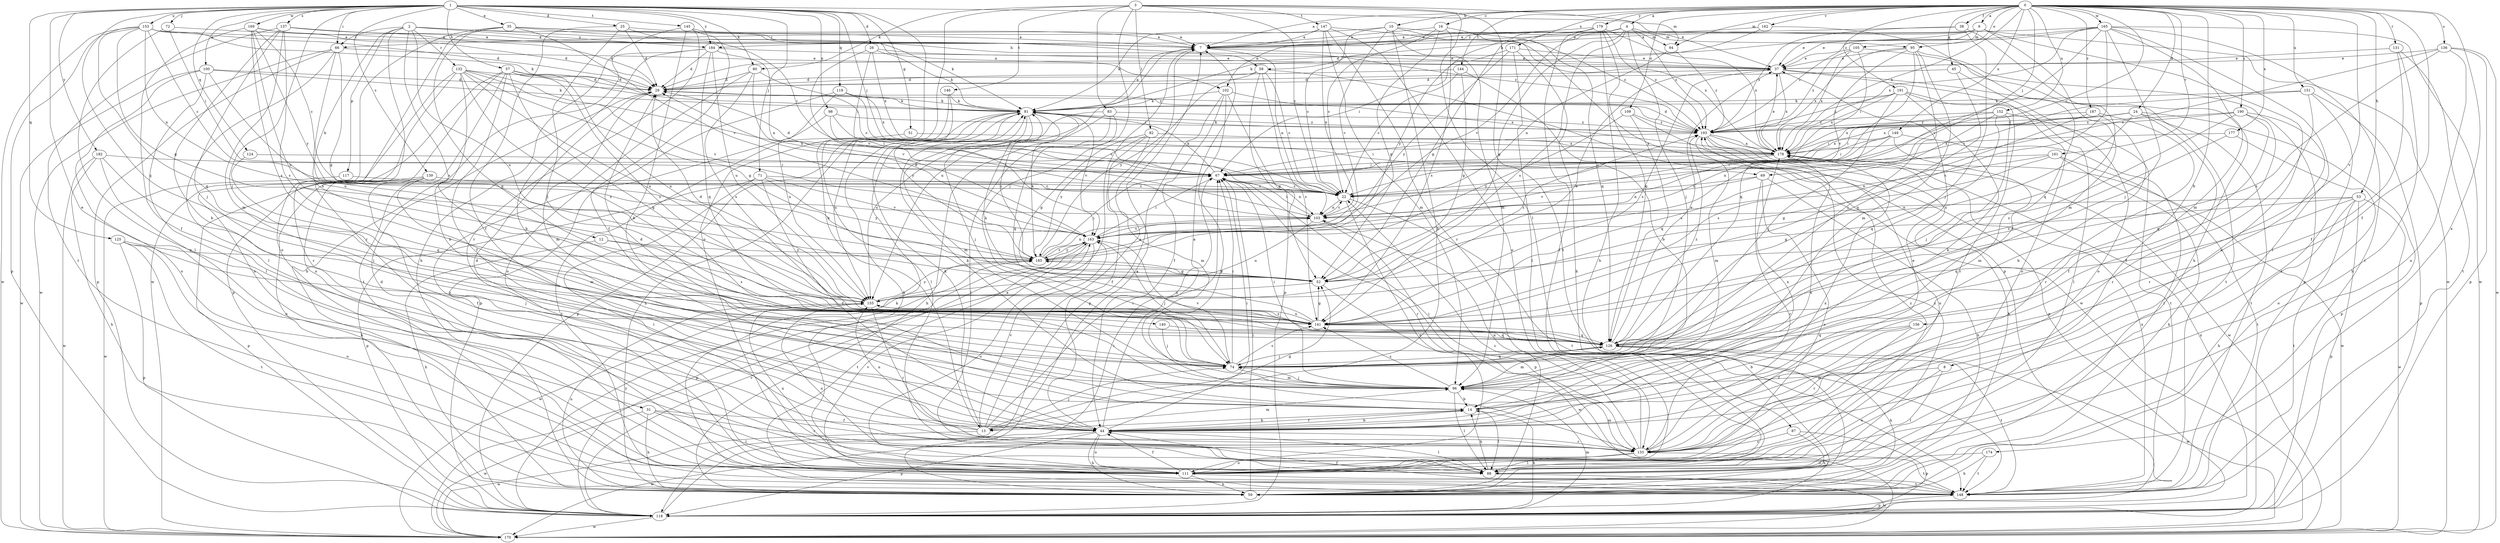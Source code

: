 strict digraph  {
0;
1;
2;
3;
4;
6;
7;
8;
10;
12;
13;
14;
16;
22;
24;
25;
26;
29;
31;
35;
37;
38;
44;
45;
51;
52;
53;
57;
58;
59;
66;
67;
69;
71;
72;
74;
80;
81;
82;
83;
87;
88;
94;
95;
96;
98;
100;
102;
103;
105;
109;
111;
117;
118;
119;
124;
125;
126;
131;
132;
133;
136;
137;
139;
140;
141;
144;
145;
146;
147;
148;
149;
151;
152;
153;
155;
156;
161;
162;
163;
165;
169;
170;
171;
174;
177;
178;
179;
182;
184;
185;
187;
190;
191;
193;
0 -> 4  [label=a];
0 -> 6  [label=a];
0 -> 7  [label=a];
0 -> 8  [label=b];
0 -> 10  [label=b];
0 -> 16  [label=c];
0 -> 22  [label=c];
0 -> 24  [label=d];
0 -> 38  [label=f];
0 -> 44  [label=f];
0 -> 45  [label=g];
0 -> 53  [label=h];
0 -> 69  [label=j];
0 -> 94  [label=m];
0 -> 105  [label=o];
0 -> 109  [label=o];
0 -> 131  [label=r];
0 -> 136  [label=s];
0 -> 144  [label=t];
0 -> 149  [label=u];
0 -> 151  [label=u];
0 -> 152  [label=u];
0 -> 156  [label=v];
0 -> 161  [label=v];
0 -> 162  [label=v];
0 -> 165  [label=w];
0 -> 171  [label=x];
0 -> 174  [label=x];
0 -> 177  [label=x];
0 -> 178  [label=x];
0 -> 179  [label=y];
0 -> 187  [label=z];
0 -> 190  [label=z];
0 -> 191  [label=z];
1 -> 25  [label=d];
1 -> 26  [label=d];
1 -> 31  [label=e];
1 -> 35  [label=e];
1 -> 37  [label=e];
1 -> 51  [label=g];
1 -> 57  [label=h];
1 -> 66  [label=i];
1 -> 69  [label=j];
1 -> 71  [label=j];
1 -> 72  [label=j];
1 -> 74  [label=j];
1 -> 80  [label=k];
1 -> 98  [label=n];
1 -> 100  [label=n];
1 -> 111  [label=o];
1 -> 119  [label=q];
1 -> 124  [label=q];
1 -> 125  [label=q];
1 -> 126  [label=q];
1 -> 137  [label=s];
1 -> 139  [label=s];
1 -> 145  [label=t];
1 -> 153  [label=u];
1 -> 169  [label=w];
1 -> 182  [label=y];
1 -> 184  [label=y];
2 -> 12  [label=b];
2 -> 58  [label=h];
2 -> 66  [label=i];
2 -> 102  [label=n];
2 -> 117  [label=p];
2 -> 132  [label=r];
2 -> 133  [label=r];
2 -> 140  [label=s];
2 -> 155  [label=u];
2 -> 184  [label=y];
3 -> 13  [label=b];
3 -> 22  [label=c];
3 -> 74  [label=j];
3 -> 80  [label=k];
3 -> 82  [label=l];
3 -> 83  [label=l];
3 -> 87  [label=l];
3 -> 94  [label=m];
3 -> 146  [label=t];
3 -> 147  [label=t];
3 -> 148  [label=t];
4 -> 7  [label=a];
4 -> 52  [label=g];
4 -> 74  [label=j];
4 -> 94  [label=m];
4 -> 95  [label=m];
4 -> 102  [label=n];
4 -> 141  [label=s];
4 -> 163  [label=v];
4 -> 193  [label=z];
6 -> 29  [label=d];
6 -> 37  [label=e];
6 -> 58  [label=h];
6 -> 95  [label=m];
6 -> 96  [label=m];
6 -> 111  [label=o];
6 -> 170  [label=w];
6 -> 184  [label=y];
7 -> 37  [label=e];
7 -> 103  [label=n];
7 -> 155  [label=u];
8 -> 88  [label=l];
8 -> 96  [label=m];
8 -> 111  [label=o];
10 -> 13  [label=b];
10 -> 22  [label=c];
10 -> 66  [label=i];
10 -> 96  [label=m];
10 -> 118  [label=p];
10 -> 163  [label=v];
10 -> 193  [label=z];
12 -> 59  [label=h];
12 -> 141  [label=s];
12 -> 185  [label=y];
13 -> 7  [label=a];
13 -> 29  [label=d];
13 -> 52  [label=g];
13 -> 67  [label=i];
13 -> 74  [label=j];
13 -> 81  [label=k];
13 -> 96  [label=m];
13 -> 155  [label=u];
13 -> 163  [label=v];
13 -> 170  [label=w];
14 -> 13  [label=b];
14 -> 44  [label=f];
14 -> 81  [label=k];
14 -> 88  [label=l];
14 -> 178  [label=x];
16 -> 7  [label=a];
16 -> 22  [label=c];
16 -> 52  [label=g];
16 -> 126  [label=q];
16 -> 141  [label=s];
22 -> 103  [label=n];
22 -> 111  [label=o];
22 -> 148  [label=t];
24 -> 67  [label=i];
24 -> 118  [label=p];
24 -> 133  [label=r];
24 -> 148  [label=t];
24 -> 155  [label=u];
24 -> 178  [label=x];
24 -> 193  [label=z];
25 -> 7  [label=a];
25 -> 29  [label=d];
25 -> 44  [label=f];
25 -> 67  [label=i];
25 -> 74  [label=j];
26 -> 37  [label=e];
26 -> 67  [label=i];
26 -> 81  [label=k];
26 -> 163  [label=v];
26 -> 178  [label=x];
29 -> 81  [label=k];
29 -> 96  [label=m];
31 -> 44  [label=f];
31 -> 59  [label=h];
31 -> 88  [label=l];
31 -> 133  [label=r];
31 -> 170  [label=w];
35 -> 7  [label=a];
35 -> 81  [label=k];
35 -> 111  [label=o];
35 -> 126  [label=q];
35 -> 163  [label=v];
35 -> 170  [label=w];
35 -> 193  [label=z];
37 -> 29  [label=d];
37 -> 111  [label=o];
37 -> 141  [label=s];
37 -> 148  [label=t];
37 -> 178  [label=x];
38 -> 7  [label=a];
38 -> 59  [label=h];
38 -> 74  [label=j];
38 -> 193  [label=z];
44 -> 7  [label=a];
44 -> 14  [label=b];
44 -> 59  [label=h];
44 -> 67  [label=i];
44 -> 88  [label=l];
44 -> 111  [label=o];
44 -> 118  [label=p];
44 -> 133  [label=r];
44 -> 170  [label=w];
44 -> 178  [label=x];
45 -> 29  [label=d];
45 -> 111  [label=o];
45 -> 126  [label=q];
51 -> 148  [label=t];
51 -> 178  [label=x];
52 -> 155  [label=u];
52 -> 170  [label=w];
52 -> 185  [label=y];
52 -> 193  [label=z];
53 -> 52  [label=g];
53 -> 59  [label=h];
53 -> 103  [label=n];
53 -> 118  [label=p];
53 -> 126  [label=q];
53 -> 148  [label=t];
53 -> 170  [label=w];
57 -> 29  [label=d];
57 -> 44  [label=f];
57 -> 111  [label=o];
57 -> 118  [label=p];
57 -> 126  [label=q];
57 -> 141  [label=s];
57 -> 148  [label=t];
57 -> 155  [label=u];
57 -> 193  [label=z];
58 -> 22  [label=c];
58 -> 29  [label=d];
58 -> 118  [label=p];
58 -> 141  [label=s];
58 -> 170  [label=w];
58 -> 185  [label=y];
59 -> 7  [label=a];
59 -> 22  [label=c];
59 -> 67  [label=i];
59 -> 155  [label=u];
66 -> 37  [label=e];
66 -> 52  [label=g];
66 -> 88  [label=l];
66 -> 118  [label=p];
66 -> 141  [label=s];
66 -> 170  [label=w];
67 -> 22  [label=c];
67 -> 29  [label=d];
67 -> 81  [label=k];
67 -> 103  [label=n];
67 -> 133  [label=r];
69 -> 22  [label=c];
69 -> 59  [label=h];
69 -> 103  [label=n];
69 -> 111  [label=o];
69 -> 133  [label=r];
71 -> 22  [label=c];
71 -> 44  [label=f];
71 -> 88  [label=l];
71 -> 118  [label=p];
71 -> 163  [label=v];
71 -> 185  [label=y];
72 -> 7  [label=a];
72 -> 67  [label=i];
72 -> 88  [label=l];
74 -> 67  [label=i];
74 -> 96  [label=m];
74 -> 126  [label=q];
74 -> 141  [label=s];
74 -> 163  [label=v];
80 -> 22  [label=c];
80 -> 29  [label=d];
80 -> 111  [label=o];
80 -> 141  [label=s];
80 -> 163  [label=v];
81 -> 7  [label=a];
81 -> 59  [label=h];
81 -> 74  [label=j];
81 -> 96  [label=m];
81 -> 118  [label=p];
81 -> 155  [label=u];
81 -> 163  [label=v];
81 -> 185  [label=y];
81 -> 193  [label=z];
82 -> 44  [label=f];
82 -> 52  [label=g];
82 -> 96  [label=m];
82 -> 178  [label=x];
82 -> 185  [label=y];
83 -> 59  [label=h];
83 -> 88  [label=l];
83 -> 126  [label=q];
83 -> 155  [label=u];
83 -> 193  [label=z];
87 -> 59  [label=h];
87 -> 118  [label=p];
87 -> 133  [label=r];
88 -> 14  [label=b];
88 -> 155  [label=u];
88 -> 170  [label=w];
88 -> 193  [label=z];
94 -> 103  [label=n];
94 -> 193  [label=z];
95 -> 37  [label=e];
95 -> 74  [label=j];
95 -> 96  [label=m];
95 -> 118  [label=p];
95 -> 126  [label=q];
95 -> 163  [label=v];
95 -> 178  [label=x];
96 -> 14  [label=b];
96 -> 29  [label=d];
96 -> 67  [label=i];
96 -> 74  [label=j];
96 -> 88  [label=l];
96 -> 141  [label=s];
98 -> 22  [label=c];
98 -> 67  [label=i];
98 -> 111  [label=o];
98 -> 193  [label=z];
100 -> 29  [label=d];
100 -> 81  [label=k];
100 -> 88  [label=l];
100 -> 111  [label=o];
100 -> 155  [label=u];
100 -> 170  [label=w];
102 -> 44  [label=f];
102 -> 52  [label=g];
102 -> 81  [label=k];
102 -> 118  [label=p];
102 -> 133  [label=r];
102 -> 178  [label=x];
103 -> 22  [label=c];
103 -> 67  [label=i];
103 -> 118  [label=p];
103 -> 155  [label=u];
103 -> 163  [label=v];
105 -> 37  [label=e];
105 -> 67  [label=i];
105 -> 126  [label=q];
105 -> 178  [label=x];
105 -> 193  [label=z];
109 -> 118  [label=p];
109 -> 126  [label=q];
109 -> 185  [label=y];
109 -> 193  [label=z];
111 -> 29  [label=d];
111 -> 44  [label=f];
111 -> 59  [label=h];
111 -> 81  [label=k];
111 -> 148  [label=t];
111 -> 155  [label=u];
111 -> 193  [label=z];
117 -> 22  [label=c];
117 -> 170  [label=w];
118 -> 14  [label=b];
118 -> 67  [label=i];
118 -> 96  [label=m];
118 -> 163  [label=v];
118 -> 170  [label=w];
118 -> 178  [label=x];
118 -> 185  [label=y];
119 -> 22  [label=c];
119 -> 81  [label=k];
119 -> 118  [label=p];
119 -> 155  [label=u];
119 -> 178  [label=x];
124 -> 67  [label=i];
124 -> 126  [label=q];
125 -> 74  [label=j];
125 -> 111  [label=o];
125 -> 118  [label=p];
125 -> 148  [label=t];
125 -> 185  [label=y];
126 -> 37  [label=e];
126 -> 59  [label=h];
126 -> 74  [label=j];
126 -> 96  [label=m];
126 -> 148  [label=t];
126 -> 170  [label=w];
126 -> 193  [label=z];
131 -> 37  [label=e];
131 -> 44  [label=f];
131 -> 59  [label=h];
131 -> 148  [label=t];
132 -> 14  [label=b];
132 -> 29  [label=d];
132 -> 52  [label=g];
132 -> 103  [label=n];
132 -> 111  [label=o];
132 -> 133  [label=r];
132 -> 141  [label=s];
132 -> 155  [label=u];
132 -> 163  [label=v];
133 -> 37  [label=e];
133 -> 67  [label=i];
133 -> 88  [label=l];
133 -> 96  [label=m];
133 -> 103  [label=n];
133 -> 111  [label=o];
133 -> 148  [label=t];
133 -> 178  [label=x];
136 -> 22  [label=c];
136 -> 37  [label=e];
136 -> 111  [label=o];
136 -> 118  [label=p];
136 -> 141  [label=s];
136 -> 170  [label=w];
137 -> 7  [label=a];
137 -> 14  [label=b];
137 -> 29  [label=d];
137 -> 74  [label=j];
137 -> 96  [label=m];
137 -> 141  [label=s];
137 -> 148  [label=t];
139 -> 22  [label=c];
139 -> 44  [label=f];
139 -> 59  [label=h];
139 -> 96  [label=m];
139 -> 118  [label=p];
140 -> 74  [label=j];
140 -> 126  [label=q];
141 -> 52  [label=g];
141 -> 81  [label=k];
141 -> 126  [label=q];
141 -> 155  [label=u];
144 -> 14  [label=b];
144 -> 22  [label=c];
144 -> 29  [label=d];
144 -> 52  [label=g];
145 -> 7  [label=a];
145 -> 14  [label=b];
145 -> 44  [label=f];
145 -> 59  [label=h];
145 -> 133  [label=r];
146 -> 81  [label=k];
146 -> 88  [label=l];
146 -> 185  [label=y];
147 -> 7  [label=a];
147 -> 81  [label=k];
147 -> 96  [label=m];
147 -> 103  [label=n];
147 -> 111  [label=o];
147 -> 133  [label=r];
147 -> 178  [label=x];
148 -> 44  [label=f];
148 -> 81  [label=k];
148 -> 118  [label=p];
148 -> 163  [label=v];
148 -> 178  [label=x];
149 -> 22  [label=c];
149 -> 67  [label=i];
149 -> 88  [label=l];
149 -> 96  [label=m];
149 -> 103  [label=n];
149 -> 178  [label=x];
151 -> 22  [label=c];
151 -> 44  [label=f];
151 -> 81  [label=k];
151 -> 118  [label=p];
151 -> 133  [label=r];
152 -> 67  [label=i];
152 -> 74  [label=j];
152 -> 126  [label=q];
152 -> 141  [label=s];
152 -> 148  [label=t];
152 -> 193  [label=z];
153 -> 7  [label=a];
153 -> 22  [label=c];
153 -> 29  [label=d];
153 -> 52  [label=g];
153 -> 81  [label=k];
153 -> 103  [label=n];
153 -> 118  [label=p];
153 -> 126  [label=q];
153 -> 170  [label=w];
155 -> 29  [label=d];
155 -> 37  [label=e];
155 -> 133  [label=r];
155 -> 141  [label=s];
155 -> 185  [label=y];
156 -> 14  [label=b];
156 -> 44  [label=f];
156 -> 126  [label=q];
156 -> 133  [label=r];
161 -> 52  [label=g];
161 -> 59  [label=h];
161 -> 67  [label=i];
161 -> 103  [label=n];
161 -> 148  [label=t];
162 -> 7  [label=a];
162 -> 44  [label=f];
162 -> 81  [label=k];
163 -> 29  [label=d];
163 -> 67  [label=i];
163 -> 74  [label=j];
163 -> 111  [label=o];
163 -> 118  [label=p];
163 -> 148  [label=t];
163 -> 185  [label=y];
165 -> 7  [label=a];
165 -> 37  [label=e];
165 -> 74  [label=j];
165 -> 88  [label=l];
165 -> 96  [label=m];
165 -> 141  [label=s];
165 -> 148  [label=t];
165 -> 163  [label=v];
165 -> 170  [label=w];
165 -> 178  [label=x];
165 -> 193  [label=z];
169 -> 7  [label=a];
169 -> 22  [label=c];
169 -> 29  [label=d];
169 -> 44  [label=f];
169 -> 141  [label=s];
169 -> 155  [label=u];
169 -> 185  [label=y];
170 -> 7  [label=a];
171 -> 37  [label=e];
171 -> 59  [label=h];
171 -> 67  [label=i];
171 -> 88  [label=l];
171 -> 185  [label=y];
174 -> 59  [label=h];
174 -> 111  [label=o];
174 -> 148  [label=t];
177 -> 111  [label=o];
177 -> 141  [label=s];
177 -> 178  [label=x];
178 -> 37  [label=e];
178 -> 67  [label=i];
178 -> 163  [label=v];
178 -> 170  [label=w];
179 -> 7  [label=a];
179 -> 52  [label=g];
179 -> 59  [label=h];
179 -> 88  [label=l];
179 -> 126  [label=q];
179 -> 178  [label=x];
179 -> 185  [label=y];
179 -> 193  [label=z];
182 -> 59  [label=h];
182 -> 67  [label=i];
182 -> 74  [label=j];
182 -> 111  [label=o];
182 -> 170  [label=w];
184 -> 14  [label=b];
184 -> 29  [label=d];
184 -> 37  [label=e];
184 -> 59  [label=h];
184 -> 103  [label=n];
184 -> 126  [label=q];
184 -> 155  [label=u];
185 -> 52  [label=g];
185 -> 67  [label=i];
185 -> 81  [label=k];
185 -> 103  [label=n];
185 -> 163  [label=v];
185 -> 170  [label=w];
187 -> 14  [label=b];
187 -> 133  [label=r];
187 -> 141  [label=s];
187 -> 193  [label=z];
190 -> 44  [label=f];
190 -> 126  [label=q];
190 -> 133  [label=r];
190 -> 141  [label=s];
190 -> 178  [label=x];
190 -> 193  [label=z];
191 -> 14  [label=b];
191 -> 74  [label=j];
191 -> 81  [label=k];
191 -> 88  [label=l];
191 -> 133  [label=r];
191 -> 178  [label=x];
191 -> 193  [label=z];
193 -> 29  [label=d];
193 -> 59  [label=h];
193 -> 67  [label=i];
193 -> 81  [label=k];
193 -> 96  [label=m];
193 -> 111  [label=o];
193 -> 170  [label=w];
193 -> 178  [label=x];
}
